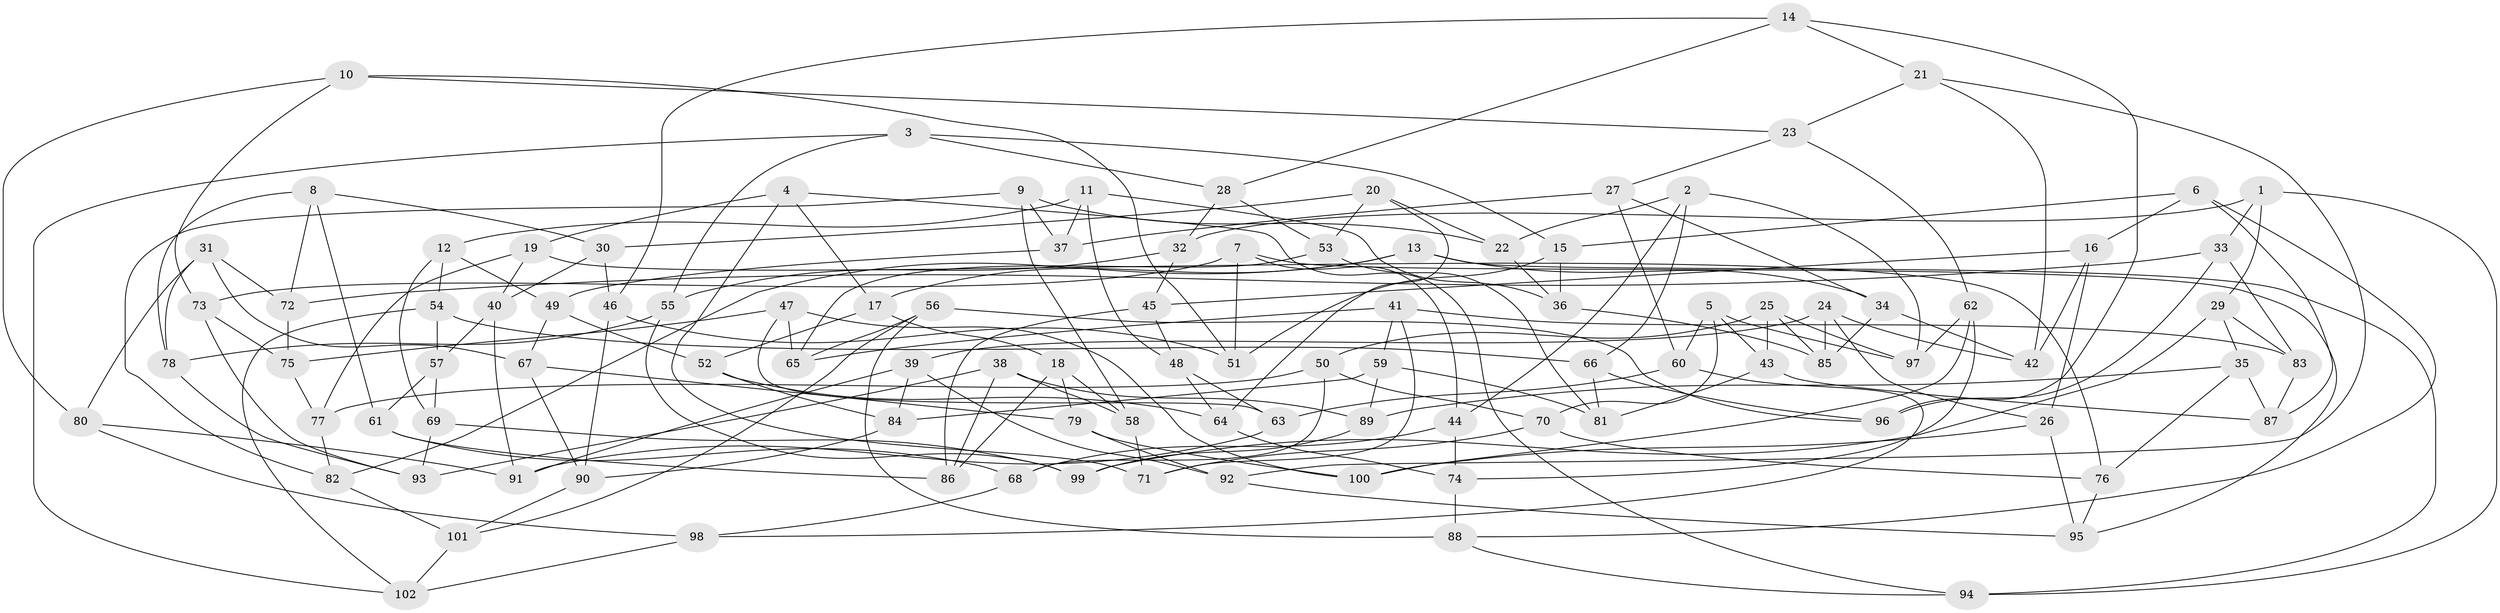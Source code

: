 // Generated by graph-tools (version 1.1) at 2025/57/03/09/25 04:57:40]
// undirected, 102 vertices, 204 edges
graph export_dot {
graph [start="1"]
  node [color=gray90,style=filled];
  1;
  2;
  3;
  4;
  5;
  6;
  7;
  8;
  9;
  10;
  11;
  12;
  13;
  14;
  15;
  16;
  17;
  18;
  19;
  20;
  21;
  22;
  23;
  24;
  25;
  26;
  27;
  28;
  29;
  30;
  31;
  32;
  33;
  34;
  35;
  36;
  37;
  38;
  39;
  40;
  41;
  42;
  43;
  44;
  45;
  46;
  47;
  48;
  49;
  50;
  51;
  52;
  53;
  54;
  55;
  56;
  57;
  58;
  59;
  60;
  61;
  62;
  63;
  64;
  65;
  66;
  67;
  68;
  69;
  70;
  71;
  72;
  73;
  74;
  75;
  76;
  77;
  78;
  79;
  80;
  81;
  82;
  83;
  84;
  85;
  86;
  87;
  88;
  89;
  90;
  91;
  92;
  93;
  94;
  95;
  96;
  97;
  98;
  99;
  100;
  101;
  102;
  1 -- 29;
  1 -- 32;
  1 -- 94;
  1 -- 33;
  2 -- 66;
  2 -- 22;
  2 -- 97;
  2 -- 44;
  3 -- 28;
  3 -- 55;
  3 -- 15;
  3 -- 102;
  4 -- 19;
  4 -- 94;
  4 -- 17;
  4 -- 71;
  5 -- 97;
  5 -- 70;
  5 -- 43;
  5 -- 60;
  6 -- 16;
  6 -- 88;
  6 -- 87;
  6 -- 15;
  7 -- 44;
  7 -- 73;
  7 -- 51;
  7 -- 95;
  8 -- 30;
  8 -- 72;
  8 -- 78;
  8 -- 61;
  9 -- 82;
  9 -- 58;
  9 -- 37;
  9 -- 22;
  10 -- 51;
  10 -- 73;
  10 -- 80;
  10 -- 23;
  11 -- 12;
  11 -- 37;
  11 -- 36;
  11 -- 48;
  12 -- 69;
  12 -- 49;
  12 -- 54;
  13 -- 17;
  13 -- 34;
  13 -- 94;
  13 -- 82;
  14 -- 96;
  14 -- 21;
  14 -- 46;
  14 -- 28;
  15 -- 51;
  15 -- 36;
  16 -- 45;
  16 -- 26;
  16 -- 42;
  17 -- 18;
  17 -- 52;
  18 -- 86;
  18 -- 58;
  18 -- 79;
  19 -- 77;
  19 -- 76;
  19 -- 40;
  20 -- 53;
  20 -- 30;
  20 -- 64;
  20 -- 22;
  21 -- 42;
  21 -- 23;
  21 -- 92;
  22 -- 36;
  23 -- 27;
  23 -- 62;
  24 -- 26;
  24 -- 85;
  24 -- 39;
  24 -- 42;
  25 -- 43;
  25 -- 50;
  25 -- 85;
  25 -- 97;
  26 -- 95;
  26 -- 100;
  27 -- 37;
  27 -- 60;
  27 -- 34;
  28 -- 32;
  28 -- 53;
  29 -- 83;
  29 -- 99;
  29 -- 35;
  30 -- 40;
  30 -- 46;
  31 -- 72;
  31 -- 80;
  31 -- 67;
  31 -- 78;
  32 -- 45;
  32 -- 55;
  33 -- 72;
  33 -- 83;
  33 -- 96;
  34 -- 85;
  34 -- 42;
  35 -- 87;
  35 -- 89;
  35 -- 76;
  36 -- 85;
  37 -- 49;
  38 -- 93;
  38 -- 89;
  38 -- 58;
  38 -- 86;
  39 -- 91;
  39 -- 84;
  39 -- 92;
  40 -- 57;
  40 -- 91;
  41 -- 83;
  41 -- 59;
  41 -- 71;
  41 -- 65;
  43 -- 87;
  43 -- 81;
  44 -- 68;
  44 -- 74;
  45 -- 86;
  45 -- 48;
  46 -- 51;
  46 -- 90;
  47 -- 65;
  47 -- 100;
  47 -- 63;
  47 -- 75;
  48 -- 64;
  48 -- 63;
  49 -- 67;
  49 -- 52;
  50 -- 70;
  50 -- 77;
  50 -- 68;
  52 -- 84;
  52 -- 64;
  53 -- 65;
  53 -- 81;
  54 -- 66;
  54 -- 102;
  54 -- 57;
  55 -- 99;
  55 -- 78;
  56 -- 96;
  56 -- 101;
  56 -- 88;
  56 -- 65;
  57 -- 69;
  57 -- 61;
  58 -- 71;
  59 -- 89;
  59 -- 84;
  59 -- 81;
  60 -- 63;
  60 -- 98;
  61 -- 68;
  61 -- 86;
  62 -- 100;
  62 -- 74;
  62 -- 97;
  63 -- 91;
  64 -- 74;
  66 -- 96;
  66 -- 81;
  67 -- 90;
  67 -- 79;
  68 -- 98;
  69 -- 93;
  69 -- 99;
  70 -- 71;
  70 -- 76;
  72 -- 75;
  73 -- 75;
  73 -- 93;
  74 -- 88;
  75 -- 77;
  76 -- 95;
  77 -- 82;
  78 -- 93;
  79 -- 100;
  79 -- 92;
  80 -- 98;
  80 -- 91;
  82 -- 101;
  83 -- 87;
  84 -- 90;
  88 -- 94;
  89 -- 99;
  90 -- 101;
  92 -- 95;
  98 -- 102;
  101 -- 102;
}
